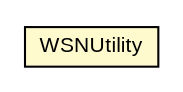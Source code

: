 #!/usr/local/bin/dot
#
# Class diagram 
# Generated by UMLGraph version R5_6-24-gf6e263 (http://www.umlgraph.org/)
#

digraph G {
	edge [fontname="arial",fontsize=10,labelfontname="arial",labelfontsize=10];
	node [fontname="arial",fontsize=10,shape=plaintext];
	nodesep=0.25;
	ranksep=0.5;
	// org.miloss.fgsms.wsn.WSNUtility
	c1294510 [label=<<table title="org.miloss.fgsms.wsn.WSNUtility" border="0" cellborder="1" cellspacing="0" cellpadding="2" port="p" bgcolor="lemonChiffon" href="./WSNUtility.html">
		<tr><td><table border="0" cellspacing="0" cellpadding="1">
<tr><td align="center" balign="center"> WSNUtility </td></tr>
		</table></td></tr>
		</table>>, URL="./WSNUtility.html", fontname="arial", fontcolor="black", fontsize=10.0];
}

